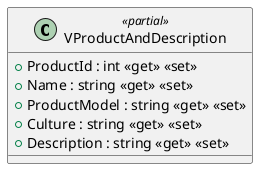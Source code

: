 @startuml
class VProductAndDescription <<partial>> {
    + ProductId : int <<get>> <<set>>
    + Name : string <<get>> <<set>>
    + ProductModel : string <<get>> <<set>>
    + Culture : string <<get>> <<set>>
    + Description : string <<get>> <<set>>
}
@enduml
